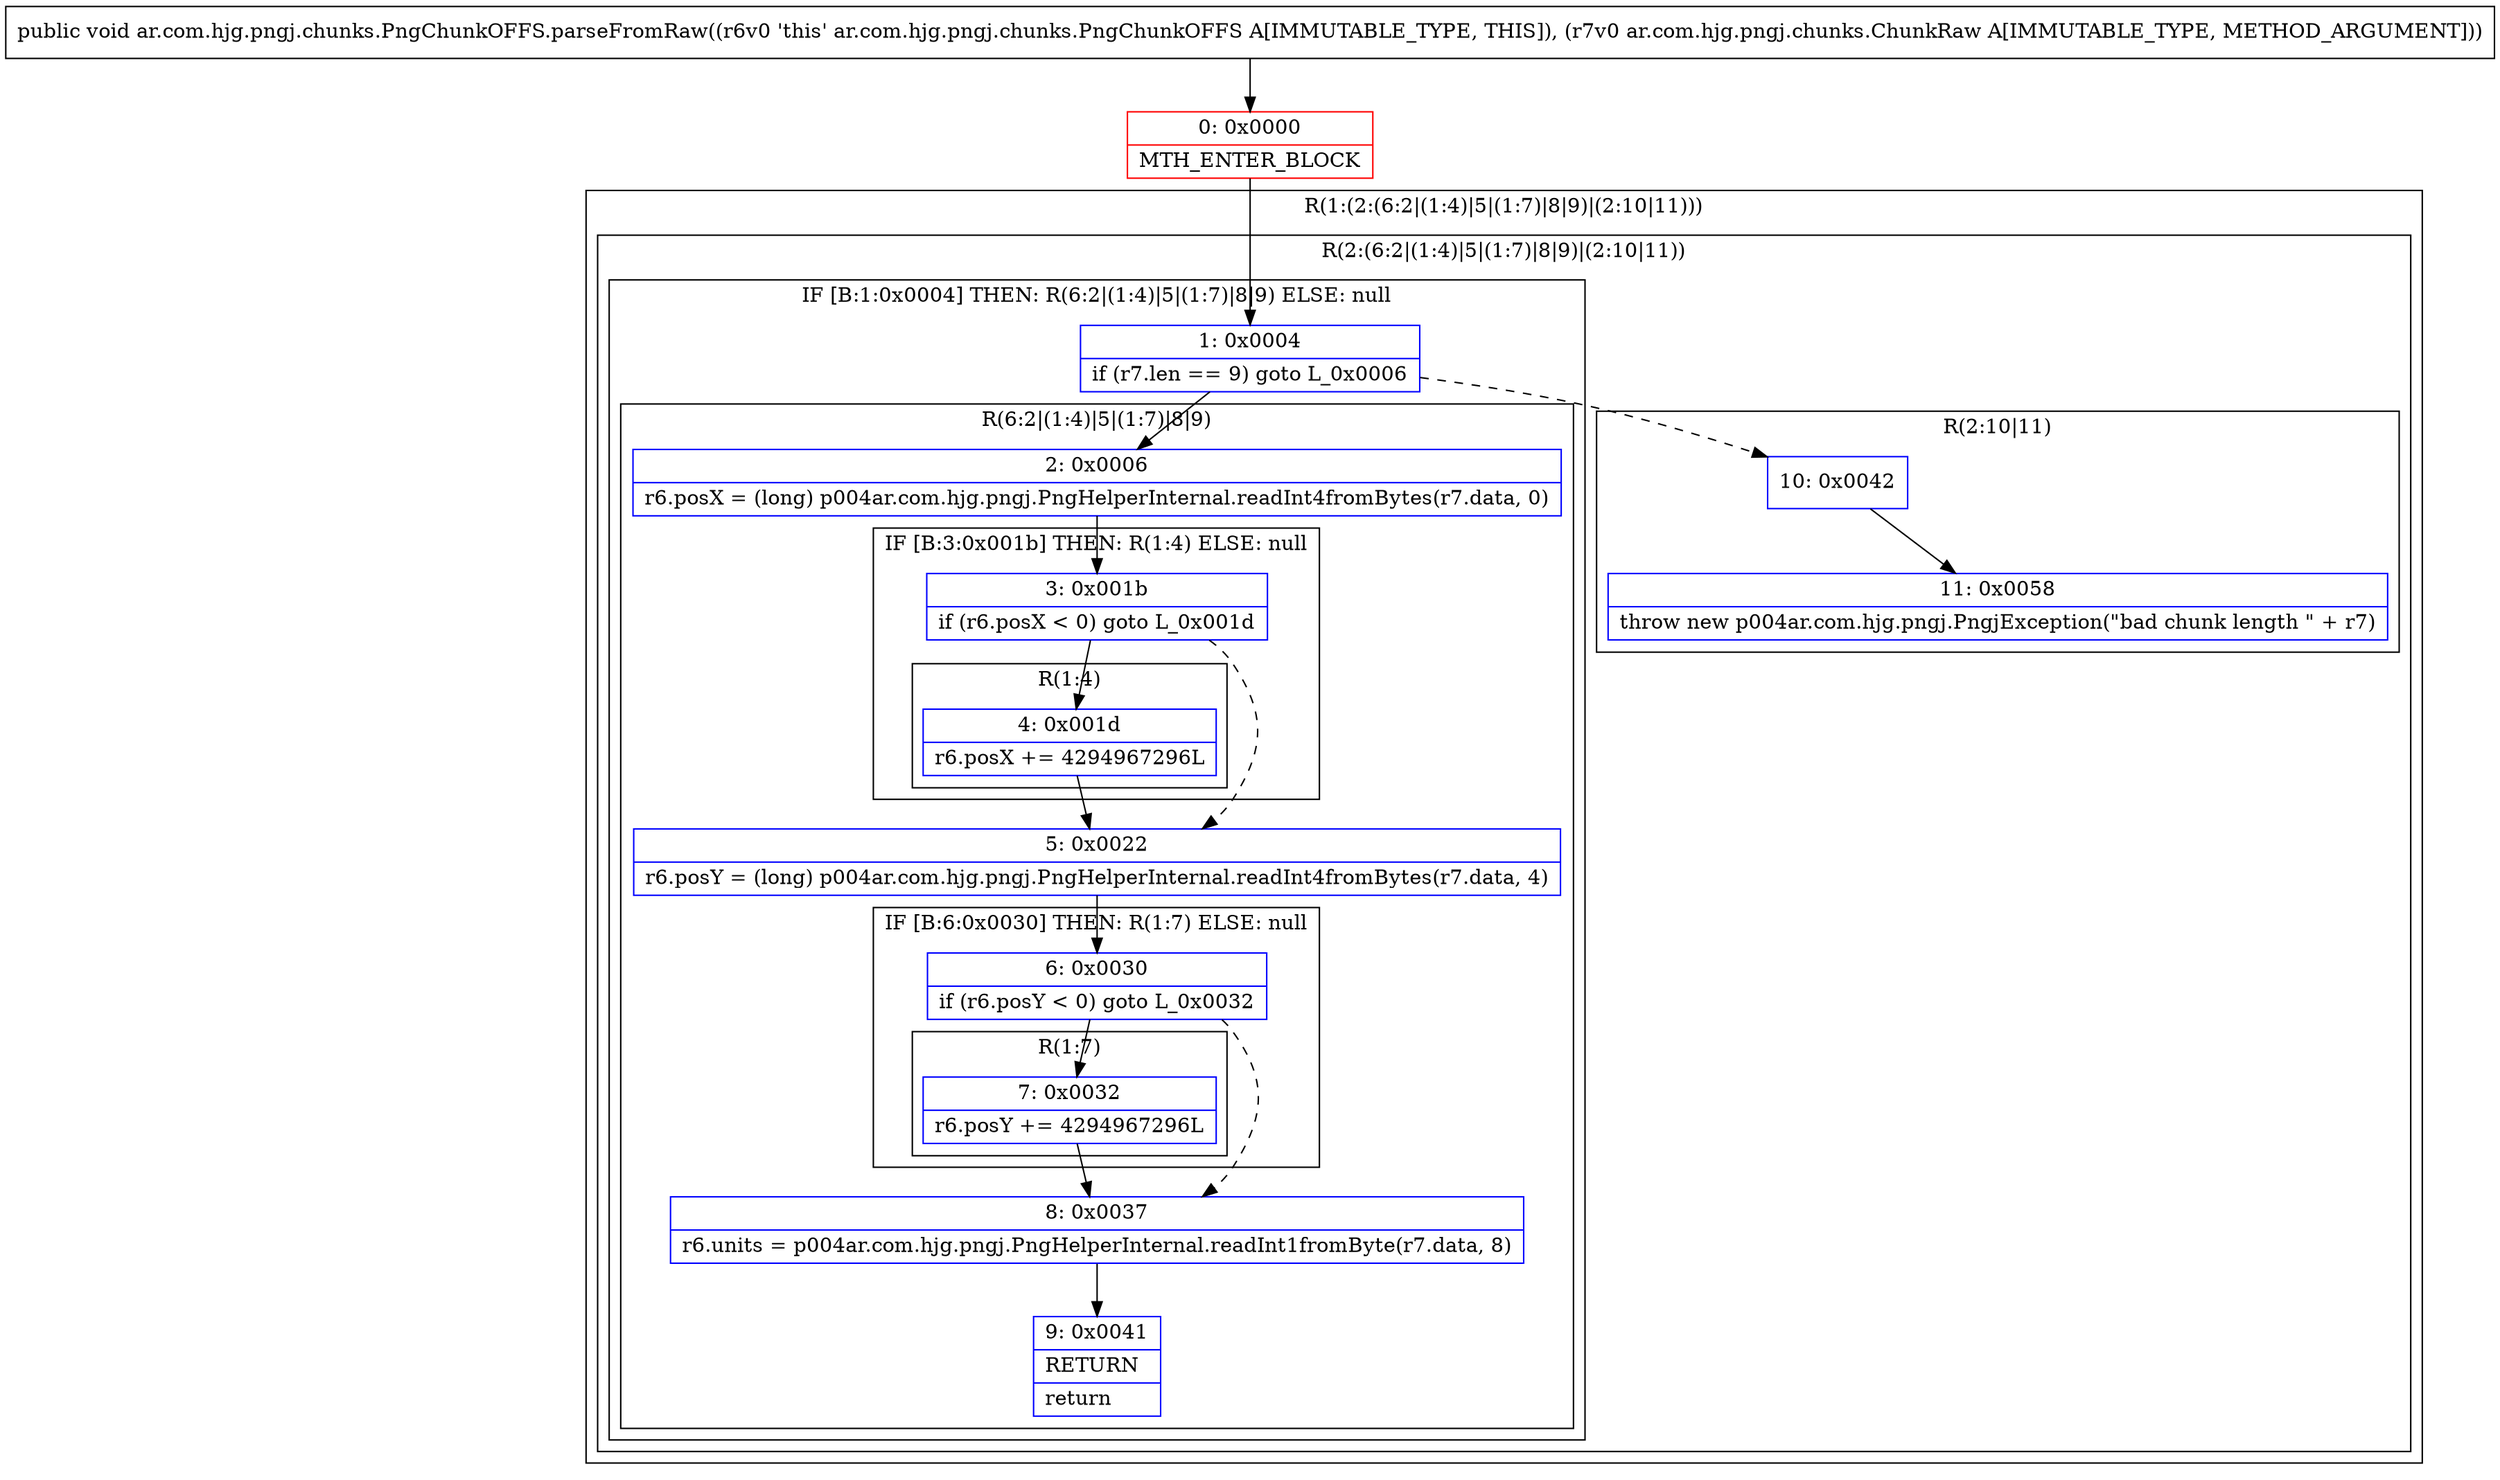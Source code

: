 digraph "CFG forar.com.hjg.pngj.chunks.PngChunkOFFS.parseFromRaw(Lar\/com\/hjg\/pngj\/chunks\/ChunkRaw;)V" {
subgraph cluster_Region_1328062271 {
label = "R(1:(2:(6:2|(1:4)|5|(1:7)|8|9)|(2:10|11)))";
node [shape=record,color=blue];
subgraph cluster_Region_965852204 {
label = "R(2:(6:2|(1:4)|5|(1:7)|8|9)|(2:10|11))";
node [shape=record,color=blue];
subgraph cluster_IfRegion_866707445 {
label = "IF [B:1:0x0004] THEN: R(6:2|(1:4)|5|(1:7)|8|9) ELSE: null";
node [shape=record,color=blue];
Node_1 [shape=record,label="{1\:\ 0x0004|if (r7.len == 9) goto L_0x0006\l}"];
subgraph cluster_Region_547724767 {
label = "R(6:2|(1:4)|5|(1:7)|8|9)";
node [shape=record,color=blue];
Node_2 [shape=record,label="{2\:\ 0x0006|r6.posX = (long) p004ar.com.hjg.pngj.PngHelperInternal.readInt4fromBytes(r7.data, 0)\l}"];
subgraph cluster_IfRegion_729755539 {
label = "IF [B:3:0x001b] THEN: R(1:4) ELSE: null";
node [shape=record,color=blue];
Node_3 [shape=record,label="{3\:\ 0x001b|if (r6.posX \< 0) goto L_0x001d\l}"];
subgraph cluster_Region_532383244 {
label = "R(1:4)";
node [shape=record,color=blue];
Node_4 [shape=record,label="{4\:\ 0x001d|r6.posX += 4294967296L\l}"];
}
}
Node_5 [shape=record,label="{5\:\ 0x0022|r6.posY = (long) p004ar.com.hjg.pngj.PngHelperInternal.readInt4fromBytes(r7.data, 4)\l}"];
subgraph cluster_IfRegion_1800949057 {
label = "IF [B:6:0x0030] THEN: R(1:7) ELSE: null";
node [shape=record,color=blue];
Node_6 [shape=record,label="{6\:\ 0x0030|if (r6.posY \< 0) goto L_0x0032\l}"];
subgraph cluster_Region_1730117264 {
label = "R(1:7)";
node [shape=record,color=blue];
Node_7 [shape=record,label="{7\:\ 0x0032|r6.posY += 4294967296L\l}"];
}
}
Node_8 [shape=record,label="{8\:\ 0x0037|r6.units = p004ar.com.hjg.pngj.PngHelperInternal.readInt1fromByte(r7.data, 8)\l}"];
Node_9 [shape=record,label="{9\:\ 0x0041|RETURN\l|return\l}"];
}
}
subgraph cluster_Region_902747735 {
label = "R(2:10|11)";
node [shape=record,color=blue];
Node_10 [shape=record,label="{10\:\ 0x0042}"];
Node_11 [shape=record,label="{11\:\ 0x0058|throw new p004ar.com.hjg.pngj.PngjException(\"bad chunk length \" + r7)\l}"];
}
}
}
Node_0 [shape=record,color=red,label="{0\:\ 0x0000|MTH_ENTER_BLOCK\l}"];
MethodNode[shape=record,label="{public void ar.com.hjg.pngj.chunks.PngChunkOFFS.parseFromRaw((r6v0 'this' ar.com.hjg.pngj.chunks.PngChunkOFFS A[IMMUTABLE_TYPE, THIS]), (r7v0 ar.com.hjg.pngj.chunks.ChunkRaw A[IMMUTABLE_TYPE, METHOD_ARGUMENT])) }"];
MethodNode -> Node_0;
Node_1 -> Node_2;
Node_1 -> Node_10[style=dashed];
Node_2 -> Node_3;
Node_3 -> Node_4;
Node_3 -> Node_5[style=dashed];
Node_4 -> Node_5;
Node_5 -> Node_6;
Node_6 -> Node_7;
Node_6 -> Node_8[style=dashed];
Node_7 -> Node_8;
Node_8 -> Node_9;
Node_10 -> Node_11;
Node_0 -> Node_1;
}

